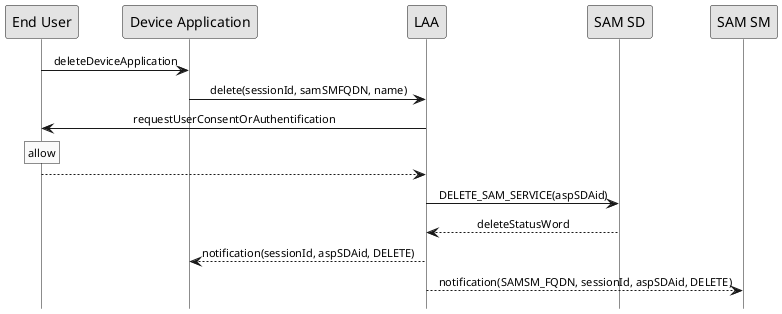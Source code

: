 @startuml

hide footbox
skinparam sequenceMessageAlign center
skinparam sequenceArrowFontSize 11
skinparam noteFontSize 11
skinparam monochrome true
skinparam lifelinestrategy solid
 
"End User" -> "Device Application" : deleteDeviceApplication
"Device Application" -> LAA : delete(sessionId, samSMFQDN, name)

LAA -> "End User" : requestUserConsentOrAuthentification
rnote over "End User": allow
LAA <-- "End User"
 
"LAA" -> "SAM SD" : DELETE_SAM_SERVICE(aspSDAid) 
"SAM SD" --> LAA : deleteStatusWord

 
LAA --> "Device Application" : notification(sessionId, aspSDAid, DELETE)
 
LAA --> "SAM SM" : notification(SAMSM_FQDN, sessionId, aspSDAid, DELETE)
@enduml
